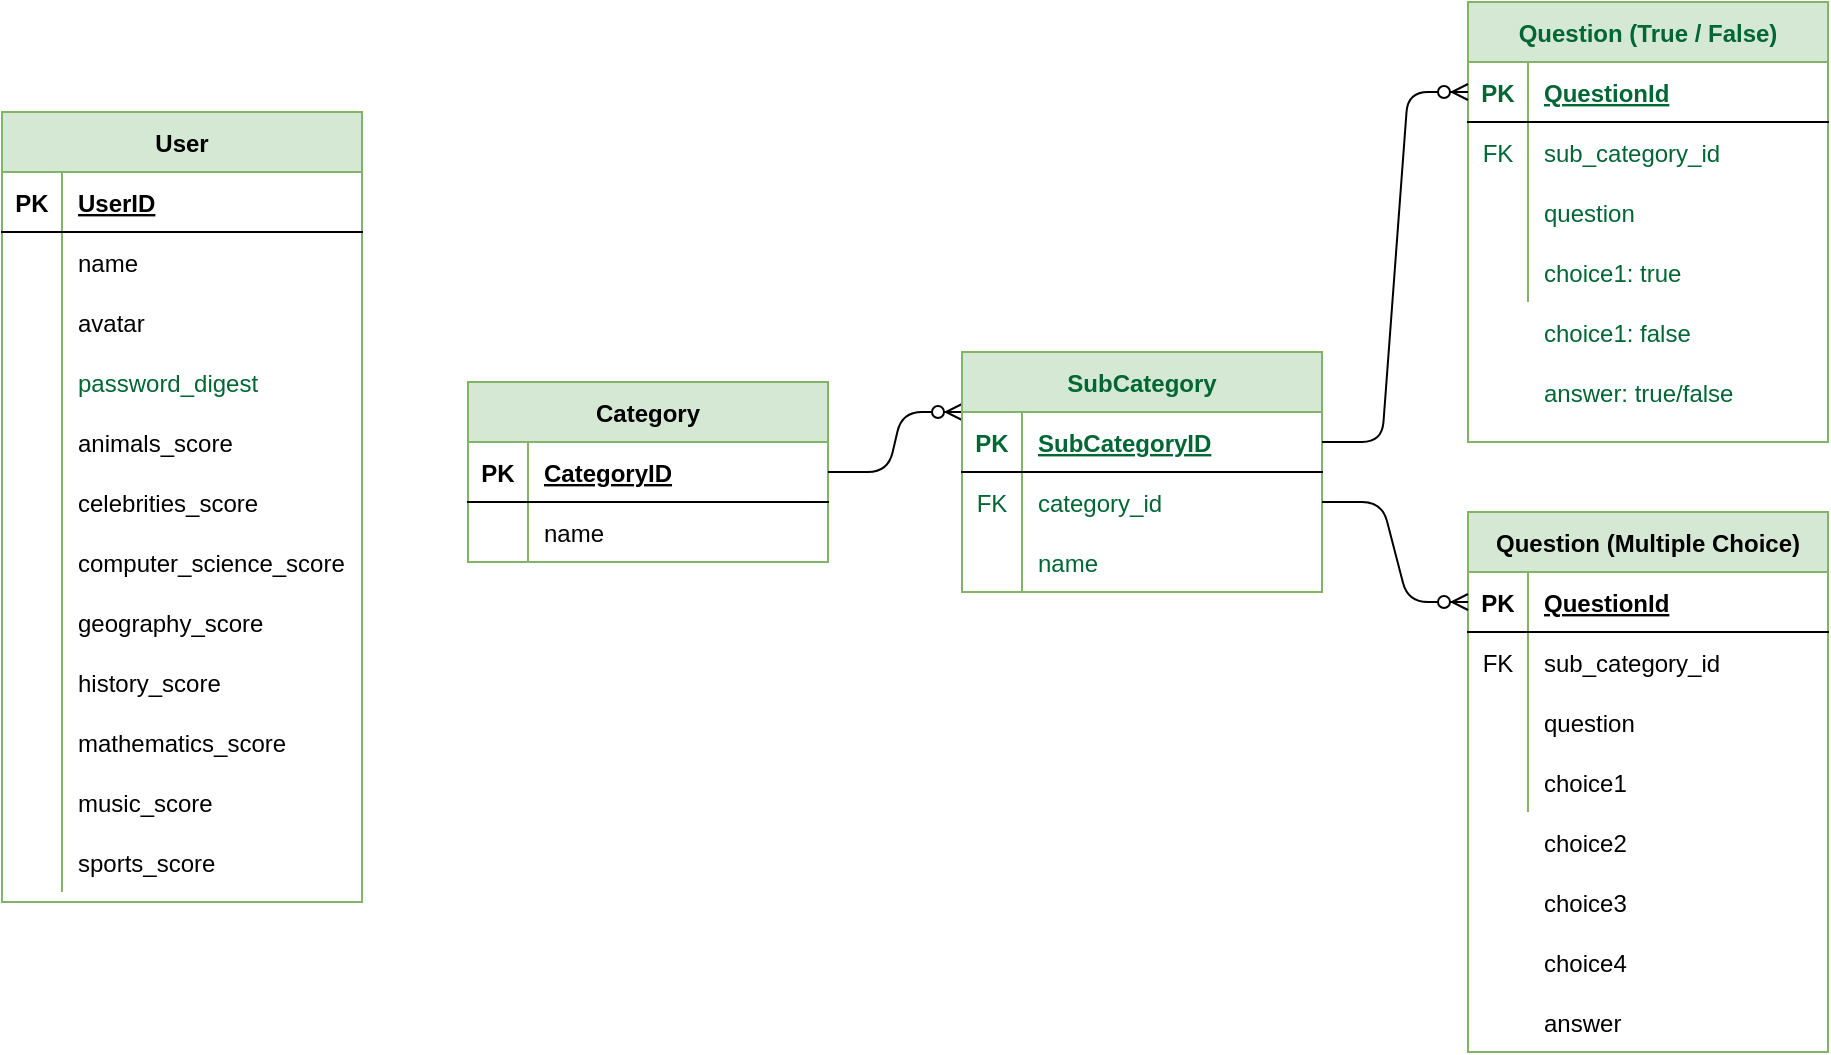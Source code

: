 <mxfile version="13.9.9" type="device"><diagram id="C7KdI0oiCXt0MxiNi3Ii" name="Page-1"><mxGraphModel dx="1351" dy="960" grid="1" gridSize="10" guides="1" tooltips="1" connect="1" arrows="1" fold="1" page="1" pageScale="1" pageWidth="1100" pageHeight="850" math="0" shadow="0"><root><mxCell id="0"/><mxCell id="1" parent="0"/><mxCell id="_FXixjH1NpyDRwnV2unj-14" value="User" style="shape=table;startSize=30;container=1;collapsible=1;childLayout=tableLayout;fixedRows=1;rowLines=0;fontStyle=1;align=center;resizeLast=1;strokeColor=#82b366;fillColor=#d5e8d4;" parent="1" vertex="1"><mxGeometry x="87" y="225" width="180" height="395" as="geometry"/></mxCell><mxCell id="_FXixjH1NpyDRwnV2unj-15" value="" style="shape=partialRectangle;collapsible=0;dropTarget=0;pointerEvents=0;fillColor=none;top=0;left=0;bottom=1;right=0;points=[[0,0.5],[1,0.5]];portConstraint=eastwest;" parent="_FXixjH1NpyDRwnV2unj-14" vertex="1"><mxGeometry y="30" width="180" height="30" as="geometry"/></mxCell><mxCell id="_FXixjH1NpyDRwnV2unj-16" value="PK" style="shape=partialRectangle;connectable=0;fillColor=none;top=0;left=0;bottom=0;right=0;fontStyle=1;overflow=hidden;" parent="_FXixjH1NpyDRwnV2unj-15" vertex="1"><mxGeometry width="30" height="30" as="geometry"/></mxCell><mxCell id="_FXixjH1NpyDRwnV2unj-17" value="UserID" style="shape=partialRectangle;connectable=0;fillColor=none;top=0;left=0;bottom=0;right=0;align=left;spacingLeft=6;fontStyle=5;overflow=hidden;" parent="_FXixjH1NpyDRwnV2unj-15" vertex="1"><mxGeometry x="30" width="150" height="30" as="geometry"/></mxCell><mxCell id="_FXixjH1NpyDRwnV2unj-18" value="" style="shape=partialRectangle;collapsible=0;dropTarget=0;pointerEvents=0;fillColor=none;top=0;left=0;bottom=0;right=0;points=[[0,0.5],[1,0.5]];portConstraint=eastwest;" parent="_FXixjH1NpyDRwnV2unj-14" vertex="1"><mxGeometry y="60" width="180" height="30" as="geometry"/></mxCell><mxCell id="_FXixjH1NpyDRwnV2unj-19" value="" style="shape=partialRectangle;connectable=0;fillColor=none;top=0;left=0;bottom=0;right=0;editable=1;overflow=hidden;" parent="_FXixjH1NpyDRwnV2unj-18" vertex="1"><mxGeometry width="30" height="30" as="geometry"/></mxCell><mxCell id="_FXixjH1NpyDRwnV2unj-20" value="name" style="shape=partialRectangle;connectable=0;fillColor=none;top=0;left=0;bottom=0;right=0;align=left;spacingLeft=6;overflow=hidden;" parent="_FXixjH1NpyDRwnV2unj-18" vertex="1"><mxGeometry x="30" width="150" height="30" as="geometry"/></mxCell><mxCell id="_FXixjH1NpyDRwnV2unj-21" value="" style="shape=partialRectangle;collapsible=0;dropTarget=0;pointerEvents=0;fillColor=none;top=0;left=0;bottom=0;right=0;points=[[0,0.5],[1,0.5]];portConstraint=eastwest;" parent="_FXixjH1NpyDRwnV2unj-14" vertex="1"><mxGeometry y="90" width="180" height="30" as="geometry"/></mxCell><mxCell id="_FXixjH1NpyDRwnV2unj-22" value="" style="shape=partialRectangle;connectable=0;fillColor=none;top=0;left=0;bottom=0;right=0;editable=1;overflow=hidden;" parent="_FXixjH1NpyDRwnV2unj-21" vertex="1"><mxGeometry width="30" height="30" as="geometry"/></mxCell><mxCell id="_FXixjH1NpyDRwnV2unj-23" value="avatar" style="shape=partialRectangle;connectable=0;fillColor=none;top=0;left=0;bottom=0;right=0;align=left;spacingLeft=6;overflow=hidden;" parent="_FXixjH1NpyDRwnV2unj-21" vertex="1"><mxGeometry x="30" width="150" height="30" as="geometry"/></mxCell><mxCell id="_vRrEQlPq9reAPecyMMh-28" value="" style="shape=partialRectangle;collapsible=0;dropTarget=0;pointerEvents=0;fillColor=none;top=0;left=0;bottom=0;right=0;points=[[0,0.5],[1,0.5]];portConstraint=eastwest;" vertex="1" parent="_FXixjH1NpyDRwnV2unj-14"><mxGeometry y="120" width="180" height="30" as="geometry"/></mxCell><mxCell id="_vRrEQlPq9reAPecyMMh-29" value="" style="shape=partialRectangle;connectable=0;fillColor=none;top=0;left=0;bottom=0;right=0;editable=1;overflow=hidden;" vertex="1" parent="_vRrEQlPq9reAPecyMMh-28"><mxGeometry width="30" height="30" as="geometry"/></mxCell><mxCell id="_vRrEQlPq9reAPecyMMh-30" value="password_digest" style="shape=partialRectangle;connectable=0;fillColor=none;top=0;left=0;bottom=0;right=0;align=left;spacingLeft=6;overflow=hidden;fontColor=#006633;" vertex="1" parent="_vRrEQlPq9reAPecyMMh-28"><mxGeometry x="30" width="150" height="30" as="geometry"/></mxCell><mxCell id="k2tgWY-W-6_Xu2S6FyYk-19" value="" style="shape=partialRectangle;collapsible=0;dropTarget=0;pointerEvents=0;fillColor=none;top=0;left=0;bottom=0;right=0;points=[[0,0.5],[1,0.5]];portConstraint=eastwest;" parent="_FXixjH1NpyDRwnV2unj-14" vertex="1"><mxGeometry y="150" width="180" height="30" as="geometry"/></mxCell><mxCell id="k2tgWY-W-6_Xu2S6FyYk-20" value="" style="shape=partialRectangle;connectable=0;fillColor=none;top=0;left=0;bottom=0;right=0;editable=1;overflow=hidden;" parent="k2tgWY-W-6_Xu2S6FyYk-19" vertex="1"><mxGeometry width="30" height="30" as="geometry"/></mxCell><mxCell id="k2tgWY-W-6_Xu2S6FyYk-21" value="animals_score" style="shape=partialRectangle;connectable=0;fillColor=none;top=0;left=0;bottom=0;right=0;align=left;spacingLeft=6;overflow=hidden;" parent="k2tgWY-W-6_Xu2S6FyYk-19" vertex="1"><mxGeometry x="30" width="150" height="30" as="geometry"/></mxCell><mxCell id="29meZ7mA5Z1eruDByqKG-1" value="" style="shape=partialRectangle;collapsible=0;dropTarget=0;pointerEvents=0;fillColor=none;top=0;left=0;bottom=0;right=0;points=[[0,0.5],[1,0.5]];portConstraint=eastwest;" parent="_FXixjH1NpyDRwnV2unj-14" vertex="1"><mxGeometry y="180" width="180" height="30" as="geometry"/></mxCell><mxCell id="29meZ7mA5Z1eruDByqKG-2" value="" style="shape=partialRectangle;connectable=0;fillColor=none;top=0;left=0;bottom=0;right=0;editable=1;overflow=hidden;" parent="29meZ7mA5Z1eruDByqKG-1" vertex="1"><mxGeometry width="30" height="30" as="geometry"/></mxCell><mxCell id="29meZ7mA5Z1eruDByqKG-3" value="celebrities_score" style="shape=partialRectangle;connectable=0;fillColor=none;top=0;left=0;bottom=0;right=0;align=left;spacingLeft=6;overflow=hidden;" parent="29meZ7mA5Z1eruDByqKG-1" vertex="1"><mxGeometry x="30" width="150" height="30" as="geometry"/></mxCell><mxCell id="29meZ7mA5Z1eruDByqKG-4" value="" style="shape=partialRectangle;collapsible=0;dropTarget=0;pointerEvents=0;fillColor=none;top=0;left=0;bottom=0;right=0;points=[[0,0.5],[1,0.5]];portConstraint=eastwest;" parent="_FXixjH1NpyDRwnV2unj-14" vertex="1"><mxGeometry y="210" width="180" height="30" as="geometry"/></mxCell><mxCell id="29meZ7mA5Z1eruDByqKG-5" value="" style="shape=partialRectangle;connectable=0;fillColor=none;top=0;left=0;bottom=0;right=0;editable=1;overflow=hidden;" parent="29meZ7mA5Z1eruDByqKG-4" vertex="1"><mxGeometry width="30" height="30" as="geometry"/></mxCell><mxCell id="29meZ7mA5Z1eruDByqKG-6" value="computer_science_score" style="shape=partialRectangle;connectable=0;fillColor=none;top=0;left=0;bottom=0;right=0;align=left;spacingLeft=6;overflow=hidden;" parent="29meZ7mA5Z1eruDByqKG-4" vertex="1"><mxGeometry x="30" width="150" height="30" as="geometry"/></mxCell><mxCell id="29meZ7mA5Z1eruDByqKG-7" value="" style="shape=partialRectangle;collapsible=0;dropTarget=0;pointerEvents=0;fillColor=none;top=0;left=0;bottom=0;right=0;points=[[0,0.5],[1,0.5]];portConstraint=eastwest;" parent="_FXixjH1NpyDRwnV2unj-14" vertex="1"><mxGeometry y="240" width="180" height="30" as="geometry"/></mxCell><mxCell id="29meZ7mA5Z1eruDByqKG-8" value="" style="shape=partialRectangle;connectable=0;fillColor=none;top=0;left=0;bottom=0;right=0;editable=1;overflow=hidden;" parent="29meZ7mA5Z1eruDByqKG-7" vertex="1"><mxGeometry width="30" height="30" as="geometry"/></mxCell><mxCell id="29meZ7mA5Z1eruDByqKG-9" value="geography_score" style="shape=partialRectangle;connectable=0;fillColor=none;top=0;left=0;bottom=0;right=0;align=left;spacingLeft=6;overflow=hidden;" parent="29meZ7mA5Z1eruDByqKG-7" vertex="1"><mxGeometry x="30" width="150" height="30" as="geometry"/></mxCell><mxCell id="29meZ7mA5Z1eruDByqKG-10" value="" style="shape=partialRectangle;collapsible=0;dropTarget=0;pointerEvents=0;fillColor=none;top=0;left=0;bottom=0;right=0;points=[[0,0.5],[1,0.5]];portConstraint=eastwest;" parent="_FXixjH1NpyDRwnV2unj-14" vertex="1"><mxGeometry y="270" width="180" height="30" as="geometry"/></mxCell><mxCell id="29meZ7mA5Z1eruDByqKG-11" value="" style="shape=partialRectangle;connectable=0;fillColor=none;top=0;left=0;bottom=0;right=0;editable=1;overflow=hidden;" parent="29meZ7mA5Z1eruDByqKG-10" vertex="1"><mxGeometry width="30" height="30" as="geometry"/></mxCell><mxCell id="29meZ7mA5Z1eruDByqKG-12" value="history_score" style="shape=partialRectangle;connectable=0;fillColor=none;top=0;left=0;bottom=0;right=0;align=left;spacingLeft=6;overflow=hidden;" parent="29meZ7mA5Z1eruDByqKG-10" vertex="1"><mxGeometry x="30" width="150" height="30" as="geometry"/></mxCell><mxCell id="29meZ7mA5Z1eruDByqKG-13" value="" style="shape=partialRectangle;collapsible=0;dropTarget=0;pointerEvents=0;fillColor=none;top=0;left=0;bottom=0;right=0;points=[[0,0.5],[1,0.5]];portConstraint=eastwest;" parent="_FXixjH1NpyDRwnV2unj-14" vertex="1"><mxGeometry y="300" width="180" height="30" as="geometry"/></mxCell><mxCell id="29meZ7mA5Z1eruDByqKG-14" value="" style="shape=partialRectangle;connectable=0;fillColor=none;top=0;left=0;bottom=0;right=0;editable=1;overflow=hidden;" parent="29meZ7mA5Z1eruDByqKG-13" vertex="1"><mxGeometry width="30" height="30" as="geometry"/></mxCell><mxCell id="29meZ7mA5Z1eruDByqKG-15" value="mathematics_score" style="shape=partialRectangle;connectable=0;fillColor=none;top=0;left=0;bottom=0;right=0;align=left;spacingLeft=6;overflow=hidden;" parent="29meZ7mA5Z1eruDByqKG-13" vertex="1"><mxGeometry x="30" width="150" height="30" as="geometry"/></mxCell><mxCell id="29meZ7mA5Z1eruDByqKG-16" value="" style="shape=partialRectangle;collapsible=0;dropTarget=0;pointerEvents=0;fillColor=none;top=0;left=0;bottom=0;right=0;points=[[0,0.5],[1,0.5]];portConstraint=eastwest;" parent="_FXixjH1NpyDRwnV2unj-14" vertex="1"><mxGeometry y="330" width="180" height="30" as="geometry"/></mxCell><mxCell id="29meZ7mA5Z1eruDByqKG-17" value="" style="shape=partialRectangle;connectable=0;fillColor=none;top=0;left=0;bottom=0;right=0;editable=1;overflow=hidden;" parent="29meZ7mA5Z1eruDByqKG-16" vertex="1"><mxGeometry width="30" height="30" as="geometry"/></mxCell><mxCell id="29meZ7mA5Z1eruDByqKG-18" value="music_score" style="shape=partialRectangle;connectable=0;fillColor=none;top=0;left=0;bottom=0;right=0;align=left;spacingLeft=6;overflow=hidden;" parent="29meZ7mA5Z1eruDByqKG-16" vertex="1"><mxGeometry x="30" width="150" height="30" as="geometry"/></mxCell><mxCell id="29meZ7mA5Z1eruDByqKG-19" value="" style="shape=partialRectangle;collapsible=0;dropTarget=0;pointerEvents=0;fillColor=none;top=0;left=0;bottom=0;right=0;points=[[0,0.5],[1,0.5]];portConstraint=eastwest;" parent="_FXixjH1NpyDRwnV2unj-14" vertex="1"><mxGeometry y="360" width="180" height="30" as="geometry"/></mxCell><mxCell id="29meZ7mA5Z1eruDByqKG-20" value="" style="shape=partialRectangle;connectable=0;fillColor=none;top=0;left=0;bottom=0;right=0;editable=1;overflow=hidden;" parent="29meZ7mA5Z1eruDByqKG-19" vertex="1"><mxGeometry width="30" height="30" as="geometry"/></mxCell><mxCell id="29meZ7mA5Z1eruDByqKG-21" value="sports_score" style="shape=partialRectangle;connectable=0;fillColor=none;top=0;left=0;bottom=0;right=0;align=left;spacingLeft=6;overflow=hidden;" parent="29meZ7mA5Z1eruDByqKG-19" vertex="1"><mxGeometry x="30" width="150" height="30" as="geometry"/></mxCell><mxCell id="_FXixjH1NpyDRwnV2unj-27" value="Category" style="shape=table;startSize=30;container=1;collapsible=1;childLayout=tableLayout;fixedRows=1;rowLines=0;fontStyle=1;align=center;resizeLast=1;strokeColor=#82b366;fillColor=#d5e8d4;" parent="1" vertex="1"><mxGeometry x="320" y="360" width="180" height="90" as="geometry"/></mxCell><mxCell id="_FXixjH1NpyDRwnV2unj-28" value="" style="shape=partialRectangle;collapsible=0;dropTarget=0;pointerEvents=0;fillColor=none;top=0;left=0;bottom=1;right=0;points=[[0,0.5],[1,0.5]];portConstraint=eastwest;" parent="_FXixjH1NpyDRwnV2unj-27" vertex="1"><mxGeometry y="30" width="180" height="30" as="geometry"/></mxCell><mxCell id="_FXixjH1NpyDRwnV2unj-29" value="PK" style="shape=partialRectangle;connectable=0;fillColor=none;top=0;left=0;bottom=0;right=0;fontStyle=1;overflow=hidden;" parent="_FXixjH1NpyDRwnV2unj-28" vertex="1"><mxGeometry width="30" height="30" as="geometry"/></mxCell><mxCell id="_FXixjH1NpyDRwnV2unj-30" value="CategoryID" style="shape=partialRectangle;connectable=0;fillColor=none;top=0;left=0;bottom=0;right=0;align=left;spacingLeft=6;fontStyle=5;overflow=hidden;" parent="_FXixjH1NpyDRwnV2unj-28" vertex="1"><mxGeometry x="30" width="150" height="30" as="geometry"/></mxCell><mxCell id="_FXixjH1NpyDRwnV2unj-31" value="" style="shape=partialRectangle;collapsible=0;dropTarget=0;pointerEvents=0;fillColor=none;top=0;left=0;bottom=0;right=0;points=[[0,0.5],[1,0.5]];portConstraint=eastwest;" parent="_FXixjH1NpyDRwnV2unj-27" vertex="1"><mxGeometry y="60" width="180" height="30" as="geometry"/></mxCell><mxCell id="_FXixjH1NpyDRwnV2unj-32" value="" style="shape=partialRectangle;connectable=0;fillColor=none;top=0;left=0;bottom=0;right=0;editable=1;overflow=hidden;" parent="_FXixjH1NpyDRwnV2unj-31" vertex="1"><mxGeometry width="30" height="30" as="geometry"/></mxCell><mxCell id="_FXixjH1NpyDRwnV2unj-33" value="name" style="shape=partialRectangle;connectable=0;fillColor=none;top=0;left=0;bottom=0;right=0;align=left;spacingLeft=6;overflow=hidden;" parent="_FXixjH1NpyDRwnV2unj-31" vertex="1"><mxGeometry x="30" width="150" height="30" as="geometry"/></mxCell><mxCell id="k2tgWY-W-6_Xu2S6FyYk-1" value="Question (Multiple Choice)" style="shape=table;startSize=30;container=1;collapsible=1;childLayout=tableLayout;fixedRows=1;rowLines=0;fontStyle=1;align=center;resizeLast=1;strokeColor=#82b366;fillColor=#d5e8d4;" parent="1" vertex="1"><mxGeometry x="820" y="425" width="180" height="270" as="geometry"/></mxCell><mxCell id="k2tgWY-W-6_Xu2S6FyYk-2" value="" style="shape=partialRectangle;collapsible=0;dropTarget=0;pointerEvents=0;fillColor=none;top=0;left=0;bottom=1;right=0;points=[[0,0.5],[1,0.5]];portConstraint=eastwest;" parent="k2tgWY-W-6_Xu2S6FyYk-1" vertex="1"><mxGeometry y="30" width="180" height="30" as="geometry"/></mxCell><mxCell id="k2tgWY-W-6_Xu2S6FyYk-3" value="PK" style="shape=partialRectangle;connectable=0;fillColor=none;top=0;left=0;bottom=0;right=0;fontStyle=1;overflow=hidden;" parent="k2tgWY-W-6_Xu2S6FyYk-2" vertex="1"><mxGeometry width="30" height="30" as="geometry"/></mxCell><mxCell id="k2tgWY-W-6_Xu2S6FyYk-4" value="QuestionId" style="shape=partialRectangle;connectable=0;fillColor=none;top=0;left=0;bottom=0;right=0;align=left;spacingLeft=6;fontStyle=5;overflow=hidden;" parent="k2tgWY-W-6_Xu2S6FyYk-2" vertex="1"><mxGeometry x="30" width="150" height="30" as="geometry"/></mxCell><mxCell id="k2tgWY-W-6_Xu2S6FyYk-5" value="" style="shape=partialRectangle;collapsible=0;dropTarget=0;pointerEvents=0;fillColor=none;top=0;left=0;bottom=0;right=0;points=[[0,0.5],[1,0.5]];portConstraint=eastwest;" parent="k2tgWY-W-6_Xu2S6FyYk-1" vertex="1"><mxGeometry y="60" width="180" height="30" as="geometry"/></mxCell><mxCell id="k2tgWY-W-6_Xu2S6FyYk-6" value="FK" style="shape=partialRectangle;connectable=0;fillColor=none;top=0;left=0;bottom=0;right=0;editable=1;overflow=hidden;" parent="k2tgWY-W-6_Xu2S6FyYk-5" vertex="1"><mxGeometry width="30" height="30" as="geometry"/></mxCell><mxCell id="k2tgWY-W-6_Xu2S6FyYk-7" value="sub_category_id" style="shape=partialRectangle;connectable=0;fillColor=none;top=0;left=0;bottom=0;right=0;align=left;spacingLeft=6;overflow=hidden;" parent="k2tgWY-W-6_Xu2S6FyYk-5" vertex="1"><mxGeometry x="30" width="150" height="30" as="geometry"/></mxCell><mxCell id="k2tgWY-W-6_Xu2S6FyYk-8" value="" style="shape=partialRectangle;collapsible=0;dropTarget=0;pointerEvents=0;fillColor=none;top=0;left=0;bottom=0;right=0;points=[[0,0.5],[1,0.5]];portConstraint=eastwest;" parent="k2tgWY-W-6_Xu2S6FyYk-1" vertex="1"><mxGeometry y="90" width="180" height="30" as="geometry"/></mxCell><mxCell id="k2tgWY-W-6_Xu2S6FyYk-9" value="" style="shape=partialRectangle;connectable=0;fillColor=none;top=0;left=0;bottom=0;right=0;editable=1;overflow=hidden;" parent="k2tgWY-W-6_Xu2S6FyYk-8" vertex="1"><mxGeometry width="30" height="30" as="geometry"/></mxCell><mxCell id="k2tgWY-W-6_Xu2S6FyYk-10" value="question" style="shape=partialRectangle;connectable=0;fillColor=none;top=0;left=0;bottom=0;right=0;align=left;spacingLeft=6;overflow=hidden;" parent="k2tgWY-W-6_Xu2S6FyYk-8" vertex="1"><mxGeometry x="30" width="150" height="30" as="geometry"/></mxCell><mxCell id="k2tgWY-W-6_Xu2S6FyYk-11" value="" style="shape=partialRectangle;collapsible=0;dropTarget=0;pointerEvents=0;fillColor=none;top=0;left=0;bottom=0;right=0;points=[[0,0.5],[1,0.5]];portConstraint=eastwest;" parent="k2tgWY-W-6_Xu2S6FyYk-1" vertex="1"><mxGeometry y="120" width="180" height="30" as="geometry"/></mxCell><mxCell id="k2tgWY-W-6_Xu2S6FyYk-12" value="" style="shape=partialRectangle;connectable=0;fillColor=none;top=0;left=0;bottom=0;right=0;editable=1;overflow=hidden;" parent="k2tgWY-W-6_Xu2S6FyYk-11" vertex="1"><mxGeometry width="30" height="30" as="geometry"/></mxCell><mxCell id="k2tgWY-W-6_Xu2S6FyYk-13" value="choice1" style="shape=partialRectangle;connectable=0;fillColor=none;top=0;left=0;bottom=0;right=0;align=left;spacingLeft=6;overflow=hidden;" parent="k2tgWY-W-6_Xu2S6FyYk-11" vertex="1"><mxGeometry x="30" width="150" height="30" as="geometry"/></mxCell><mxCell id="k2tgWY-W-6_Xu2S6FyYk-14" value="choice2" style="shape=partialRectangle;connectable=0;fillColor=none;top=0;left=0;bottom=0;right=0;align=left;spacingLeft=6;overflow=hidden;" parent="1" vertex="1"><mxGeometry x="850" y="575" width="150" height="30" as="geometry"/></mxCell><mxCell id="k2tgWY-W-6_Xu2S6FyYk-15" value="choice3" style="shape=partialRectangle;connectable=0;fillColor=none;top=0;left=0;bottom=0;right=0;align=left;spacingLeft=6;overflow=hidden;" parent="1" vertex="1"><mxGeometry x="850" y="605" width="150" height="30" as="geometry"/></mxCell><mxCell id="k2tgWY-W-6_Xu2S6FyYk-16" value="choice4" style="shape=partialRectangle;connectable=0;fillColor=none;top=0;left=0;bottom=0;right=0;align=left;spacingLeft=6;overflow=hidden;" parent="1" vertex="1"><mxGeometry x="850" y="635" width="150" height="30" as="geometry"/></mxCell><mxCell id="k2tgWY-W-6_Xu2S6FyYk-17" value="answer" style="shape=partialRectangle;connectable=0;fillColor=none;top=0;left=0;bottom=0;right=0;align=left;spacingLeft=6;overflow=hidden;" parent="1" vertex="1"><mxGeometry x="850" y="665" width="150" height="30" as="geometry"/></mxCell><mxCell id="k2tgWY-W-6_Xu2S6FyYk-18" value="" style="edgeStyle=entityRelationEdgeStyle;fontSize=12;html=1;endArrow=ERzeroToMany;endFill=1;exitX=1;exitY=0.5;exitDx=0;exitDy=0;entryX=0;entryY=0.25;entryDx=0;entryDy=0;" parent="1" source="_FXixjH1NpyDRwnV2unj-28" target="_vRrEQlPq9reAPecyMMh-1" edge="1"><mxGeometry width="100" height="100" relative="1" as="geometry"><mxPoint x="772" y="395" as="sourcePoint"/><mxPoint x="892" y="485" as="targetPoint"/></mxGeometry></mxCell><mxCell id="_vRrEQlPq9reAPecyMMh-1" value="SubCategory" style="shape=table;startSize=30;container=1;collapsible=1;childLayout=tableLayout;fixedRows=1;rowLines=0;fontStyle=1;align=center;resizeLast=1;strokeColor=#82b366;fillColor=#d5e8d4;fontColor=#006633;" vertex="1" parent="1"><mxGeometry x="567" y="345" width="180" height="120" as="geometry"/></mxCell><mxCell id="_vRrEQlPq9reAPecyMMh-2" value="" style="shape=partialRectangle;collapsible=0;dropTarget=0;pointerEvents=0;fillColor=none;top=0;left=0;bottom=1;right=0;points=[[0,0.5],[1,0.5]];portConstraint=eastwest;" vertex="1" parent="_vRrEQlPq9reAPecyMMh-1"><mxGeometry y="30" width="180" height="30" as="geometry"/></mxCell><mxCell id="_vRrEQlPq9reAPecyMMh-3" value="PK" style="shape=partialRectangle;connectable=0;fillColor=none;top=0;left=0;bottom=0;right=0;fontStyle=1;overflow=hidden;fontColor=#006633;" vertex="1" parent="_vRrEQlPq9reAPecyMMh-2"><mxGeometry width="30" height="30" as="geometry"/></mxCell><mxCell id="_vRrEQlPq9reAPecyMMh-4" value="SubCategoryID" style="shape=partialRectangle;connectable=0;fillColor=none;top=0;left=0;bottom=0;right=0;align=left;spacingLeft=6;fontStyle=5;overflow=hidden;fontColor=#006633;" vertex="1" parent="_vRrEQlPq9reAPecyMMh-2"><mxGeometry x="30" width="150" height="30" as="geometry"/></mxCell><mxCell id="_vRrEQlPq9reAPecyMMh-5" value="" style="shape=partialRectangle;collapsible=0;dropTarget=0;pointerEvents=0;fillColor=none;top=0;left=0;bottom=0;right=0;points=[[0,0.5],[1,0.5]];portConstraint=eastwest;" vertex="1" parent="_vRrEQlPq9reAPecyMMh-1"><mxGeometry y="60" width="180" height="30" as="geometry"/></mxCell><mxCell id="_vRrEQlPq9reAPecyMMh-6" value="FK" style="shape=partialRectangle;connectable=0;fillColor=none;top=0;left=0;bottom=0;right=0;editable=1;overflow=hidden;fontColor=#006633;" vertex="1" parent="_vRrEQlPq9reAPecyMMh-5"><mxGeometry width="30" height="30" as="geometry"/></mxCell><mxCell id="_vRrEQlPq9reAPecyMMh-7" value="category_id" style="shape=partialRectangle;connectable=0;fillColor=none;top=0;left=0;bottom=0;right=0;align=left;spacingLeft=6;overflow=hidden;fontColor=#006633;" vertex="1" parent="_vRrEQlPq9reAPecyMMh-5"><mxGeometry x="30" width="150" height="30" as="geometry"/></mxCell><mxCell id="_vRrEQlPq9reAPecyMMh-8" value="" style="shape=partialRectangle;collapsible=0;dropTarget=0;pointerEvents=0;fillColor=none;top=0;left=0;bottom=0;right=0;points=[[0,0.5],[1,0.5]];portConstraint=eastwest;" vertex="1" parent="_vRrEQlPq9reAPecyMMh-1"><mxGeometry y="90" width="180" height="30" as="geometry"/></mxCell><mxCell id="_vRrEQlPq9reAPecyMMh-9" value="" style="shape=partialRectangle;connectable=0;fillColor=none;top=0;left=0;bottom=0;right=0;editable=1;overflow=hidden;" vertex="1" parent="_vRrEQlPq9reAPecyMMh-8"><mxGeometry width="30" height="30" as="geometry"/></mxCell><mxCell id="_vRrEQlPq9reAPecyMMh-10" value="name" style="shape=partialRectangle;connectable=0;fillColor=none;top=0;left=0;bottom=0;right=0;align=left;spacingLeft=6;overflow=hidden;fontColor=#006633;" vertex="1" parent="_vRrEQlPq9reAPecyMMh-8"><mxGeometry x="30" width="150" height="30" as="geometry"/></mxCell><mxCell id="_vRrEQlPq9reAPecyMMh-11" value="" style="edgeStyle=entityRelationEdgeStyle;fontSize=12;html=1;endArrow=ERzeroToMany;endFill=1;exitX=1;exitY=0.5;exitDx=0;exitDy=0;entryX=0;entryY=0.5;entryDx=0;entryDy=0;" edge="1" parent="1" source="_vRrEQlPq9reAPecyMMh-5" target="k2tgWY-W-6_Xu2S6FyYk-2"><mxGeometry width="100" height="100" relative="1" as="geometry"><mxPoint x="517" y="415" as="sourcePoint"/><mxPoint x="577" y="385" as="targetPoint"/></mxGeometry></mxCell><mxCell id="_vRrEQlPq9reAPecyMMh-12" value="Question (True / False)" style="shape=table;startSize=30;container=1;collapsible=1;childLayout=tableLayout;fixedRows=1;rowLines=0;fontStyle=1;align=center;resizeLast=1;strokeColor=#82b366;fillColor=#d5e8d4;fontColor=#006633;" vertex="1" parent="1"><mxGeometry x="820" y="170" width="180" height="220" as="geometry"/></mxCell><mxCell id="_vRrEQlPq9reAPecyMMh-13" value="" style="shape=partialRectangle;collapsible=0;dropTarget=0;pointerEvents=0;fillColor=none;top=0;left=0;bottom=1;right=0;points=[[0,0.5],[1,0.5]];portConstraint=eastwest;" vertex="1" parent="_vRrEQlPq9reAPecyMMh-12"><mxGeometry y="30" width="180" height="30" as="geometry"/></mxCell><mxCell id="_vRrEQlPq9reAPecyMMh-14" value="PK" style="shape=partialRectangle;connectable=0;fillColor=none;top=0;left=0;bottom=0;right=0;fontStyle=1;overflow=hidden;fontColor=#006633;" vertex="1" parent="_vRrEQlPq9reAPecyMMh-13"><mxGeometry width="30" height="30" as="geometry"/></mxCell><mxCell id="_vRrEQlPq9reAPecyMMh-15" value="QuestionId" style="shape=partialRectangle;connectable=0;fillColor=none;top=0;left=0;bottom=0;right=0;align=left;spacingLeft=6;fontStyle=5;overflow=hidden;fontColor=#006633;" vertex="1" parent="_vRrEQlPq9reAPecyMMh-13"><mxGeometry x="30" width="150" height="30" as="geometry"/></mxCell><mxCell id="_vRrEQlPq9reAPecyMMh-16" value="" style="shape=partialRectangle;collapsible=0;dropTarget=0;pointerEvents=0;fillColor=none;top=0;left=0;bottom=0;right=0;points=[[0,0.5],[1,0.5]];portConstraint=eastwest;" vertex="1" parent="_vRrEQlPq9reAPecyMMh-12"><mxGeometry y="60" width="180" height="30" as="geometry"/></mxCell><mxCell id="_vRrEQlPq9reAPecyMMh-17" value="FK" style="shape=partialRectangle;connectable=0;fillColor=none;top=0;left=0;bottom=0;right=0;editable=1;overflow=hidden;fontColor=#006633;" vertex="1" parent="_vRrEQlPq9reAPecyMMh-16"><mxGeometry width="30" height="30" as="geometry"/></mxCell><mxCell id="_vRrEQlPq9reAPecyMMh-18" value="sub_category_id" style="shape=partialRectangle;connectable=0;fillColor=none;top=0;left=0;bottom=0;right=0;align=left;spacingLeft=6;overflow=hidden;fontColor=#006633;" vertex="1" parent="_vRrEQlPq9reAPecyMMh-16"><mxGeometry x="30" width="150" height="30" as="geometry"/></mxCell><mxCell id="_vRrEQlPq9reAPecyMMh-19" value="" style="shape=partialRectangle;collapsible=0;dropTarget=0;pointerEvents=0;fillColor=none;top=0;left=0;bottom=0;right=0;points=[[0,0.5],[1,0.5]];portConstraint=eastwest;" vertex="1" parent="_vRrEQlPq9reAPecyMMh-12"><mxGeometry y="90" width="180" height="30" as="geometry"/></mxCell><mxCell id="_vRrEQlPq9reAPecyMMh-20" value="" style="shape=partialRectangle;connectable=0;fillColor=none;top=0;left=0;bottom=0;right=0;editable=1;overflow=hidden;" vertex="1" parent="_vRrEQlPq9reAPecyMMh-19"><mxGeometry width="30" height="30" as="geometry"/></mxCell><mxCell id="_vRrEQlPq9reAPecyMMh-21" value="question" style="shape=partialRectangle;connectable=0;fillColor=none;top=0;left=0;bottom=0;right=0;align=left;spacingLeft=6;overflow=hidden;fontColor=#006633;" vertex="1" parent="_vRrEQlPq9reAPecyMMh-19"><mxGeometry x="30" width="150" height="30" as="geometry"/></mxCell><mxCell id="_vRrEQlPq9reAPecyMMh-22" value="" style="shape=partialRectangle;collapsible=0;dropTarget=0;pointerEvents=0;fillColor=none;top=0;left=0;bottom=0;right=0;points=[[0,0.5],[1,0.5]];portConstraint=eastwest;" vertex="1" parent="_vRrEQlPq9reAPecyMMh-12"><mxGeometry y="120" width="180" height="30" as="geometry"/></mxCell><mxCell id="_vRrEQlPq9reAPecyMMh-23" value="" style="shape=partialRectangle;connectable=0;fillColor=none;top=0;left=0;bottom=0;right=0;editable=1;overflow=hidden;" vertex="1" parent="_vRrEQlPq9reAPecyMMh-22"><mxGeometry width="30" height="30" as="geometry"/></mxCell><mxCell id="_vRrEQlPq9reAPecyMMh-24" value="choice1: true" style="shape=partialRectangle;connectable=0;fillColor=none;top=0;left=0;bottom=0;right=0;align=left;spacingLeft=6;overflow=hidden;fontColor=#006633;" vertex="1" parent="_vRrEQlPq9reAPecyMMh-22"><mxGeometry x="30" width="150" height="30" as="geometry"/></mxCell><mxCell id="_vRrEQlPq9reAPecyMMh-25" value="choice1: false" style="shape=partialRectangle;connectable=0;fillColor=none;top=0;left=0;bottom=0;right=0;align=left;spacingLeft=6;overflow=hidden;fontColor=#006633;" vertex="1" parent="1"><mxGeometry x="850" y="320" width="150" height="30" as="geometry"/></mxCell><mxCell id="_vRrEQlPq9reAPecyMMh-26" value="answer: true/false" style="shape=partialRectangle;connectable=0;fillColor=none;top=0;left=0;bottom=0;right=0;align=left;spacingLeft=6;overflow=hidden;fontColor=#006633;" vertex="1" parent="1"><mxGeometry x="850" y="350" width="150" height="30" as="geometry"/></mxCell><mxCell id="_vRrEQlPq9reAPecyMMh-27" value="" style="edgeStyle=entityRelationEdgeStyle;fontSize=12;html=1;endArrow=ERzeroToMany;endFill=1;exitX=1;exitY=0.5;exitDx=0;exitDy=0;entryX=0;entryY=0.5;entryDx=0;entryDy=0;" edge="1" parent="1" source="_vRrEQlPq9reAPecyMMh-2" target="_vRrEQlPq9reAPecyMMh-13"><mxGeometry width="100" height="100" relative="1" as="geometry"><mxPoint x="757" y="430" as="sourcePoint"/><mxPoint x="837" y="515" as="targetPoint"/></mxGeometry></mxCell></root></mxGraphModel></diagram></mxfile>